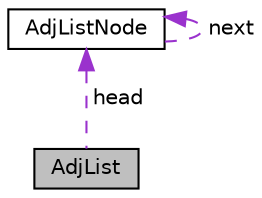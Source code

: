 digraph "AdjList"
{
  edge [fontname="Helvetica",fontsize="10",labelfontname="Helvetica",labelfontsize="10"];
  node [fontname="Helvetica",fontsize="10",shape=record];
  Node1 [label="AdjList",height=0.2,width=0.4,color="black", fillcolor="grey75", style="filled", fontcolor="black"];
  Node2 -> Node1 [dir="back",color="darkorchid3",fontsize="10",style="dashed",label=" head" ];
  Node2 [label="AdjListNode",height=0.2,width=0.4,color="black", fillcolor="white", style="filled",URL="$structAdjListNode.html"];
  Node2 -> Node2 [dir="back",color="darkorchid3",fontsize="10",style="dashed",label=" next" ];
}
